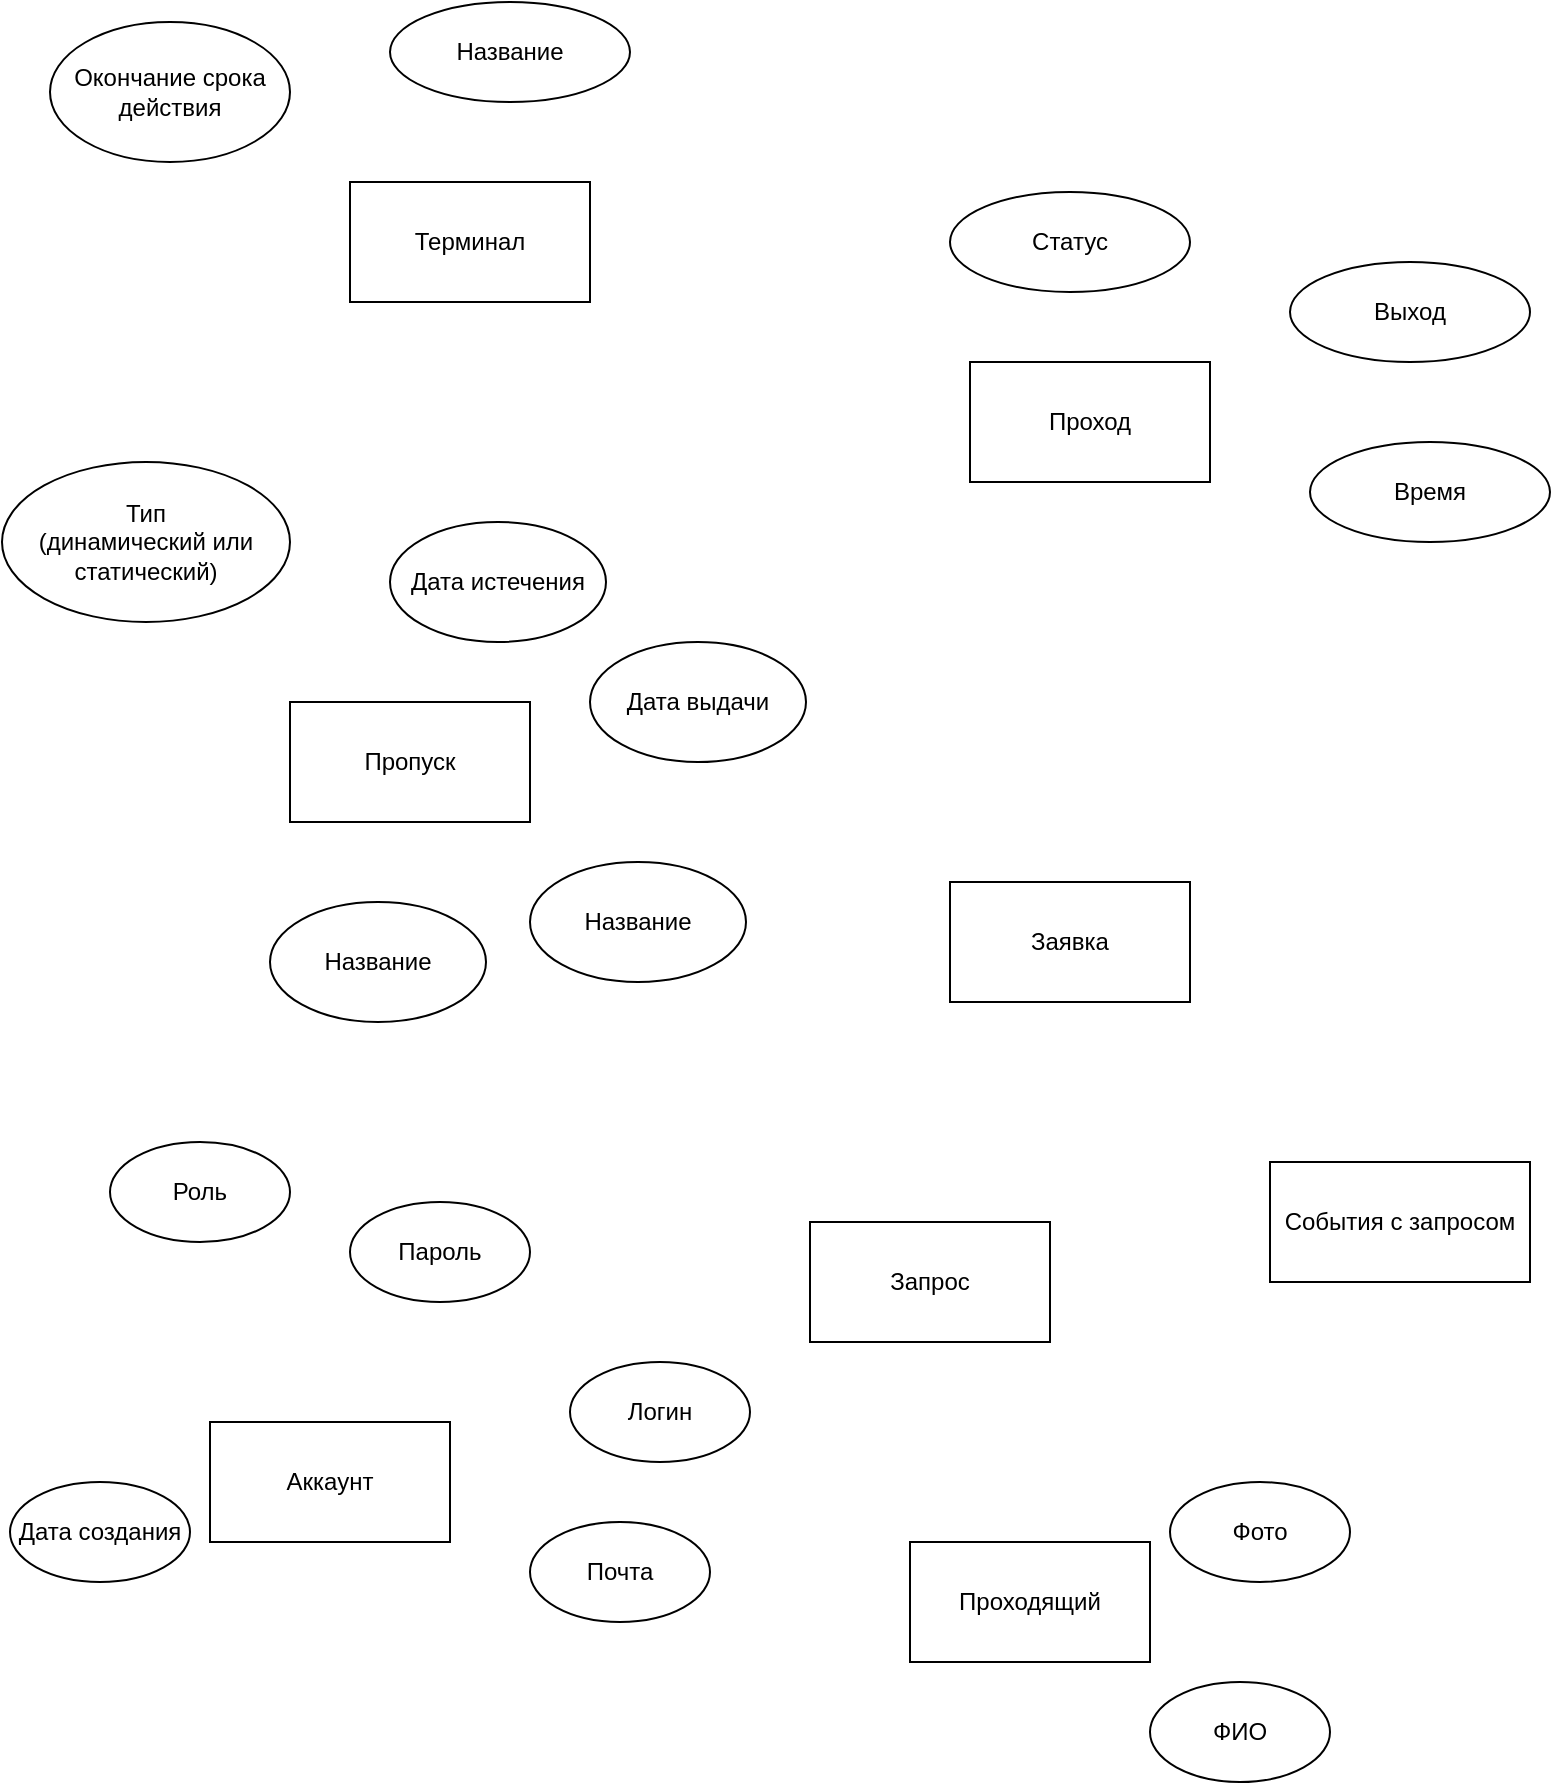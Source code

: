 <mxfile>
    <diagram id="uJ0mPOtXfdH0HVi-T3oi" name="Page-1">
        <mxGraphModel dx="681" dy="679" grid="1" gridSize="10" guides="1" tooltips="1" connect="1" arrows="1" fold="1" page="1" pageScale="1" pageWidth="1654" pageHeight="1169" math="0" shadow="0">
            <root>
                <mxCell id="0"/>
                <mxCell id="1" parent="0"/>
                <mxCell id="184" value="Терминал" style="rounded=0;whiteSpace=wrap;html=1;" vertex="1" parent="1">
                    <mxGeometry x="280" y="160" width="120" height="60" as="geometry"/>
                </mxCell>
                <mxCell id="185" value="Окончание срока действия" style="ellipse;whiteSpace=wrap;html=1;" vertex="1" parent="1">
                    <mxGeometry x="130" y="80" width="120" height="70" as="geometry"/>
                </mxCell>
                <mxCell id="186" value="Название" style="ellipse;whiteSpace=wrap;html=1;" vertex="1" parent="1">
                    <mxGeometry x="300" y="70" width="120" height="50" as="geometry"/>
                </mxCell>
                <mxCell id="188" value="Проход" style="rounded=0;whiteSpace=wrap;html=1;" vertex="1" parent="1">
                    <mxGeometry x="590" y="250" width="120" height="60" as="geometry"/>
                </mxCell>
                <mxCell id="189" value="Статус" style="ellipse;whiteSpace=wrap;html=1;" vertex="1" parent="1">
                    <mxGeometry x="580" y="165" width="120" height="50" as="geometry"/>
                </mxCell>
                <mxCell id="190" value="Выход" style="ellipse;whiteSpace=wrap;html=1;" vertex="1" parent="1">
                    <mxGeometry x="750" y="200" width="120" height="50" as="geometry"/>
                </mxCell>
                <mxCell id="191" value="Время" style="ellipse;whiteSpace=wrap;html=1;" vertex="1" parent="1">
                    <mxGeometry x="760" y="290" width="120" height="50" as="geometry"/>
                </mxCell>
                <mxCell id="192" value="Пропуск" style="rounded=0;whiteSpace=wrap;html=1;" vertex="1" parent="1">
                    <mxGeometry x="250" y="420" width="120" height="60" as="geometry"/>
                </mxCell>
                <mxCell id="194" value="Заявка" style="rounded=0;whiteSpace=wrap;html=1;" vertex="1" parent="1">
                    <mxGeometry x="580" y="510" width="120" height="60" as="geometry"/>
                </mxCell>
                <mxCell id="195" value="Запрос" style="rounded=0;whiteSpace=wrap;html=1;" vertex="1" parent="1">
                    <mxGeometry x="510" y="680" width="120" height="60" as="geometry"/>
                </mxCell>
                <mxCell id="196" value="Проходящий" style="rounded=0;whiteSpace=wrap;html=1;" vertex="1" parent="1">
                    <mxGeometry x="560" y="840" width="120" height="60" as="geometry"/>
                </mxCell>
                <mxCell id="197" value="Роль" style="ellipse;whiteSpace=wrap;html=1;" vertex="1" parent="1">
                    <mxGeometry x="160" y="640" width="90" height="50" as="geometry"/>
                </mxCell>
                <mxCell id="198" value="Пароль" style="ellipse;whiteSpace=wrap;html=1;" vertex="1" parent="1">
                    <mxGeometry x="280" y="670" width="90" height="50" as="geometry"/>
                </mxCell>
                <mxCell id="199" value="Логин" style="ellipse;whiteSpace=wrap;html=1;" vertex="1" parent="1">
                    <mxGeometry x="390" y="750" width="90" height="50" as="geometry"/>
                </mxCell>
                <mxCell id="200" value="Почта" style="ellipse;whiteSpace=wrap;html=1;" vertex="1" parent="1">
                    <mxGeometry x="370" y="830" width="90" height="50" as="geometry"/>
                </mxCell>
                <mxCell id="202" value="Дата создания" style="ellipse;whiteSpace=wrap;html=1;" vertex="1" parent="1">
                    <mxGeometry x="110" y="810" width="90" height="50" as="geometry"/>
                </mxCell>
                <mxCell id="205" value="ФИО" style="ellipse;whiteSpace=wrap;html=1;" vertex="1" parent="1">
                    <mxGeometry x="680" y="910" width="90" height="50" as="geometry"/>
                </mxCell>
                <mxCell id="206" value="Фото" style="ellipse;whiteSpace=wrap;html=1;" vertex="1" parent="1">
                    <mxGeometry x="690" y="810" width="90" height="50" as="geometry"/>
                </mxCell>
                <mxCell id="207" value="Аккаунт" style="rounded=0;whiteSpace=wrap;html=1;" vertex="1" parent="1">
                    <mxGeometry x="210" y="780" width="120" height="60" as="geometry"/>
                </mxCell>
                <mxCell id="209" value="События с запросом" style="rounded=0;whiteSpace=wrap;html=1;" vertex="1" parent="1">
                    <mxGeometry x="740" y="650" width="130" height="60" as="geometry"/>
                </mxCell>
                <mxCell id="210" value="Тип&lt;br&gt;(динамический или статический)" style="ellipse;whiteSpace=wrap;html=1;" vertex="1" parent="1">
                    <mxGeometry x="106" y="300" width="144" height="80" as="geometry"/>
                </mxCell>
                <mxCell id="211" value="Дата истечения" style="ellipse;whiteSpace=wrap;html=1;" vertex="1" parent="1">
                    <mxGeometry x="300" y="330" width="108" height="60" as="geometry"/>
                </mxCell>
                <mxCell id="212" value="Дата выдачи" style="ellipse;whiteSpace=wrap;html=1;" vertex="1" parent="1">
                    <mxGeometry x="400" y="390" width="108" height="60" as="geometry"/>
                </mxCell>
                <mxCell id="213" value="Название" style="ellipse;whiteSpace=wrap;html=1;" vertex="1" parent="1">
                    <mxGeometry x="370" y="500" width="108" height="60" as="geometry"/>
                </mxCell>
                <mxCell id="214" value="Название" style="ellipse;whiteSpace=wrap;html=1;" vertex="1" parent="1">
                    <mxGeometry x="240" y="520" width="108" height="60" as="geometry"/>
                </mxCell>
            </root>
        </mxGraphModel>
    </diagram>
</mxfile>